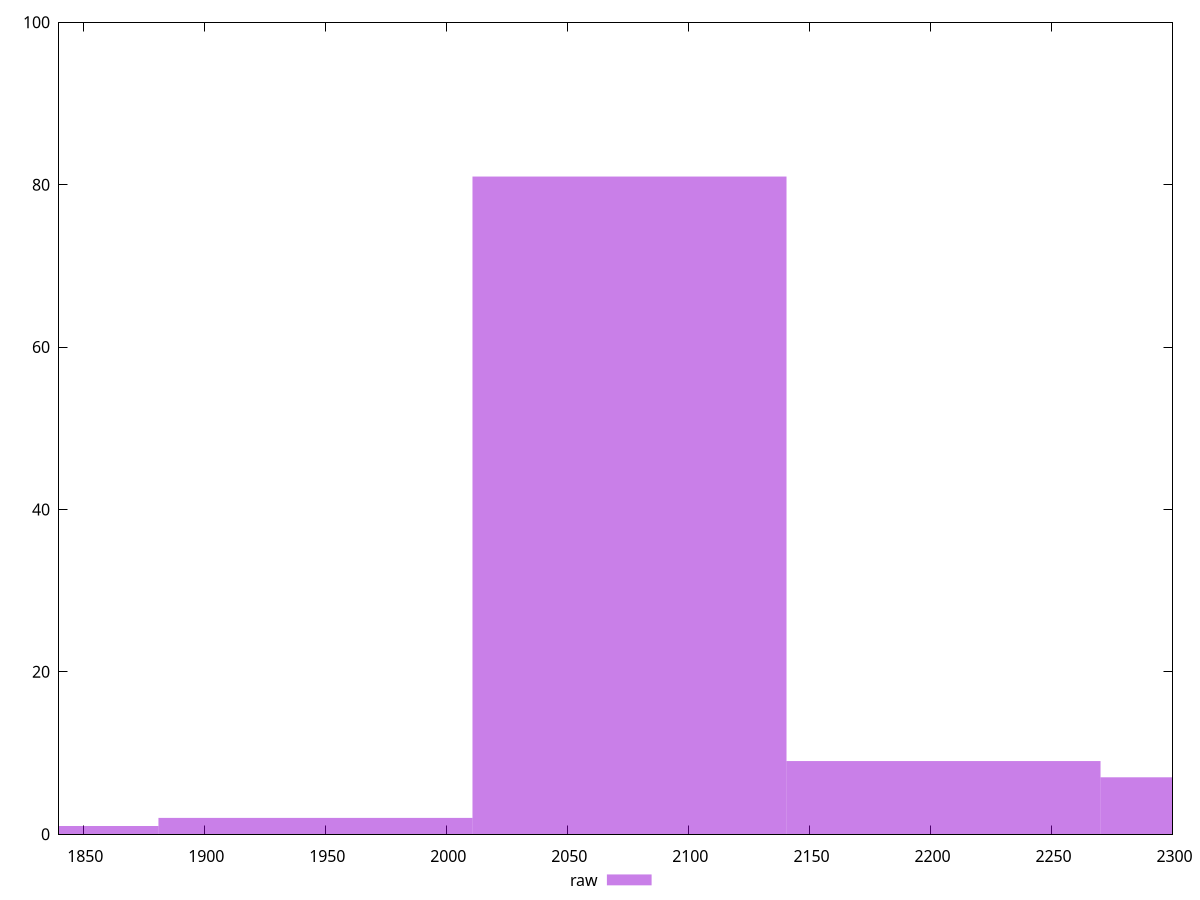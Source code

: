 reset

$raw <<EOF
2075.676864359671 81
2335.13647240463 7
1816.2172563147121 1
2205.4066683821507 9
1945.9470603371917 2
EOF

set key outside below
set boxwidth 129.72980402247944
set xrange [1840:2300]
set yrange [0:100]
set trange [0:100]
set style fill transparent solid 0.5 noborder
set terminal svg size 640, 490 enhanced background rgb 'white'
set output "report_00026_2021-02-22T21:38:55.199Z/unused-javascript/samples/pages+cached+noadtech/raw/histogram.svg"

plot $raw title "raw" with boxes

reset
